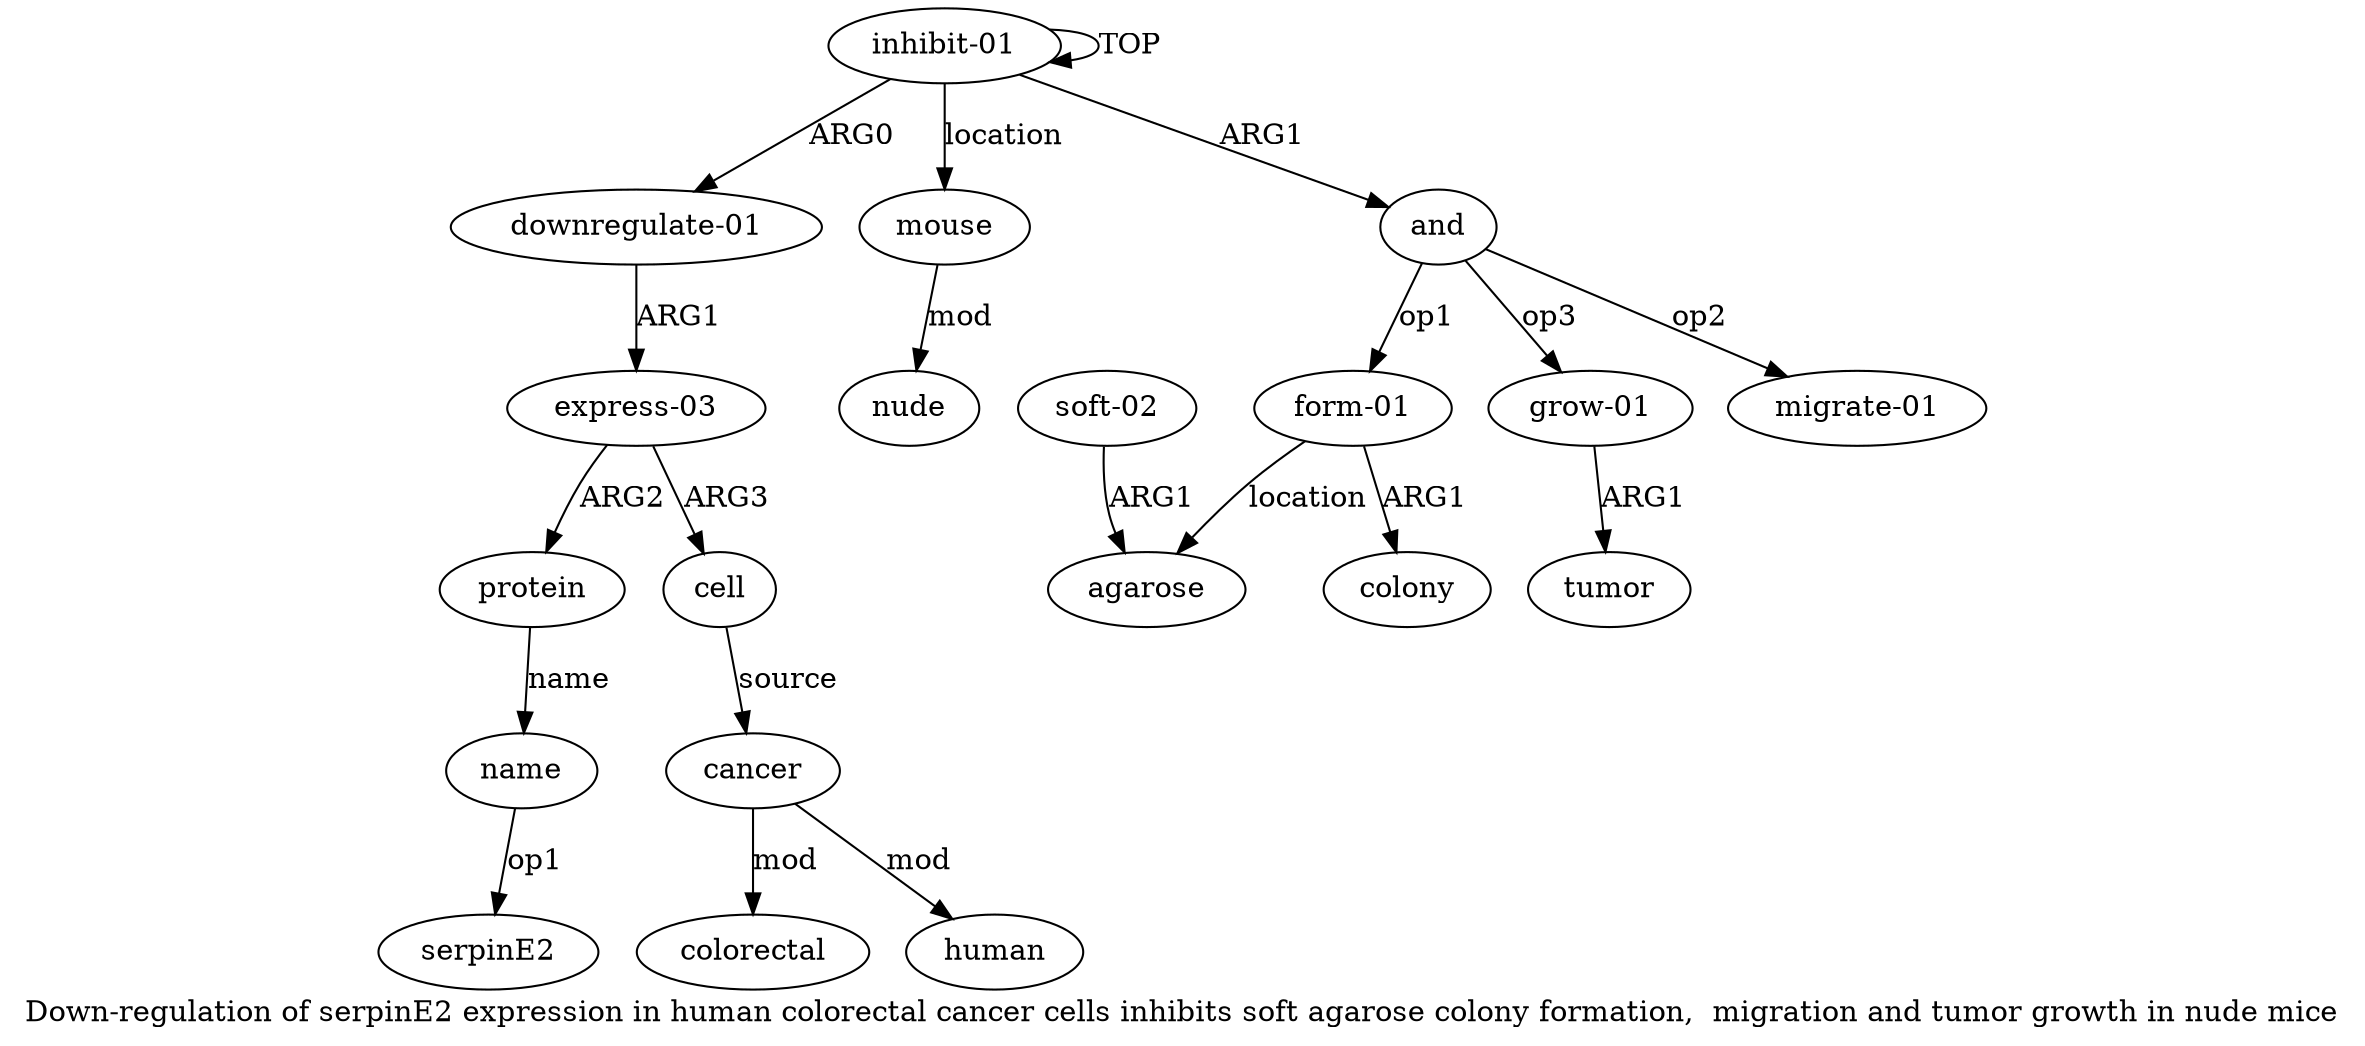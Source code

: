 digraph  {
	graph [label="Down-regulation of serpinE2 expression in human colorectal cancer cells inhibits soft agarose colony formation,  migration and tumor \
growth in nude mice"];
	node [label="\N"];
	a15	 [color=black,
		gold_ind=15,
		gold_label="grow-01",
		label="grow-01",
		test_ind=15,
		test_label="grow-01"];
	a16	 [color=black,
		gold_ind=16,
		gold_label=tumor,
		label=tumor,
		test_ind=16,
		test_label=tumor];
	a15 -> a16 [key=0,
	color=black,
	gold_label=ARG1,
	label=ARG1,
	test_label=ARG1];
a14 [color=black,
	gold_ind=14,
	gold_label="migrate-01",
	label="migrate-01",
	test_ind=14,
	test_label="migrate-01"];
a17 [color=black,
	gold_ind=17,
	gold_label=mouse,
	label=mouse,
	test_ind=17,
	test_label=mouse];
a18 [color=black,
	gold_ind=18,
	gold_label=nude,
	label=nude,
	test_ind=18,
	test_label=nude];
a17 -> a18 [key=0,
color=black,
gold_label=mod,
label=mod,
test_label=mod];
a11 [color=black,
gold_ind=11,
gold_label=colony,
label=colony,
test_ind=11,
test_label=colony];
a10 [color=black,
gold_ind=10,
gold_label="form-01",
label="form-01",
test_ind=10,
test_label="form-01"];
a10 -> a11 [key=0,
color=black,
gold_label=ARG1,
label=ARG1,
test_label=ARG1];
a12 [color=black,
gold_ind=12,
gold_label=agarose,
label=agarose,
test_ind=12,
test_label=agarose];
a10 -> a12 [key=0,
color=black,
gold_label=location,
label=location,
test_label=location];
a13 [color=black,
gold_ind=13,
gold_label="soft-02",
label="soft-02",
test_ind=13,
test_label="soft-02"];
a13 -> a12 [key=0,
color=black,
gold_label=ARG1,
label=ARG1,
test_label=ARG1];
a1 [color=black,
gold_ind=1,
gold_label="downregulate-01",
label="downregulate-01",
test_ind=1,
test_label="downregulate-01"];
a2 [color=black,
gold_ind=2,
gold_label="express-03",
label="express-03",
test_ind=2,
test_label="express-03"];
a1 -> a2 [key=0,
color=black,
gold_label=ARG1,
label=ARG1,
test_label=ARG1];
a0 [color=black,
gold_ind=0,
gold_label="inhibit-01",
label="inhibit-01",
test_ind=0,
test_label="inhibit-01"];
a0 -> a17 [key=0,
color=black,
gold_label=location,
label=location,
test_label=location];
a0 -> a1 [key=0,
color=black,
gold_label=ARG0,
label=ARG0,
test_label=ARG0];
a0 -> a0 [key=0,
color=black,
gold_label=TOP,
label=TOP,
test_label=TOP];
a9 [color=black,
gold_ind=9,
gold_label=and,
label=and,
test_ind=9,
test_label=and];
a0 -> a9 [key=0,
color=black,
gold_label=ARG1,
label=ARG1,
test_label=ARG1];
a3 [color=black,
gold_ind=3,
gold_label=protein,
label=protein,
test_ind=3,
test_label=protein];
a4 [color=black,
gold_ind=4,
gold_label=name,
label=name,
test_ind=4,
test_label=name];
a3 -> a4 [key=0,
color=black,
gold_label=name,
label=name,
test_label=name];
a2 -> a3 [key=0,
color=black,
gold_label=ARG2,
label=ARG2,
test_label=ARG2];
a5 [color=black,
gold_ind=5,
gold_label=cell,
label=cell,
test_ind=5,
test_label=cell];
a2 -> a5 [key=0,
color=black,
gold_label=ARG3,
label=ARG3,
test_label=ARG3];
a6 [color=black,
gold_ind=6,
gold_label=cancer,
label=cancer,
test_ind=6,
test_label=cancer];
a5 -> a6 [key=0,
color=black,
gold_label=source,
label=source,
test_label=source];
"a4 serpinE2" [color=black,
gold_ind=-1,
gold_label=serpinE2,
label=serpinE2,
test_ind=-1,
test_label=serpinE2];
a4 -> "a4 serpinE2" [key=0,
color=black,
gold_label=op1,
label=op1,
test_label=op1];
a7 [color=black,
gold_ind=7,
gold_label=human,
label=human,
test_ind=7,
test_label=human];
a6 -> a7 [key=0,
color=black,
gold_label=mod,
label=mod,
test_label=mod];
a8 [color=black,
gold_ind=8,
gold_label=colorectal,
label=colorectal,
test_ind=8,
test_label=colorectal];
a6 -> a8 [key=0,
color=black,
gold_label=mod,
label=mod,
test_label=mod];
a9 -> a15 [key=0,
color=black,
gold_label=op3,
label=op3,
test_label=op3];
a9 -> a14 [key=0,
color=black,
gold_label=op2,
label=op2,
test_label=op2];
a9 -> a10 [key=0,
color=black,
gold_label=op1,
label=op1,
test_label=op1];
}
